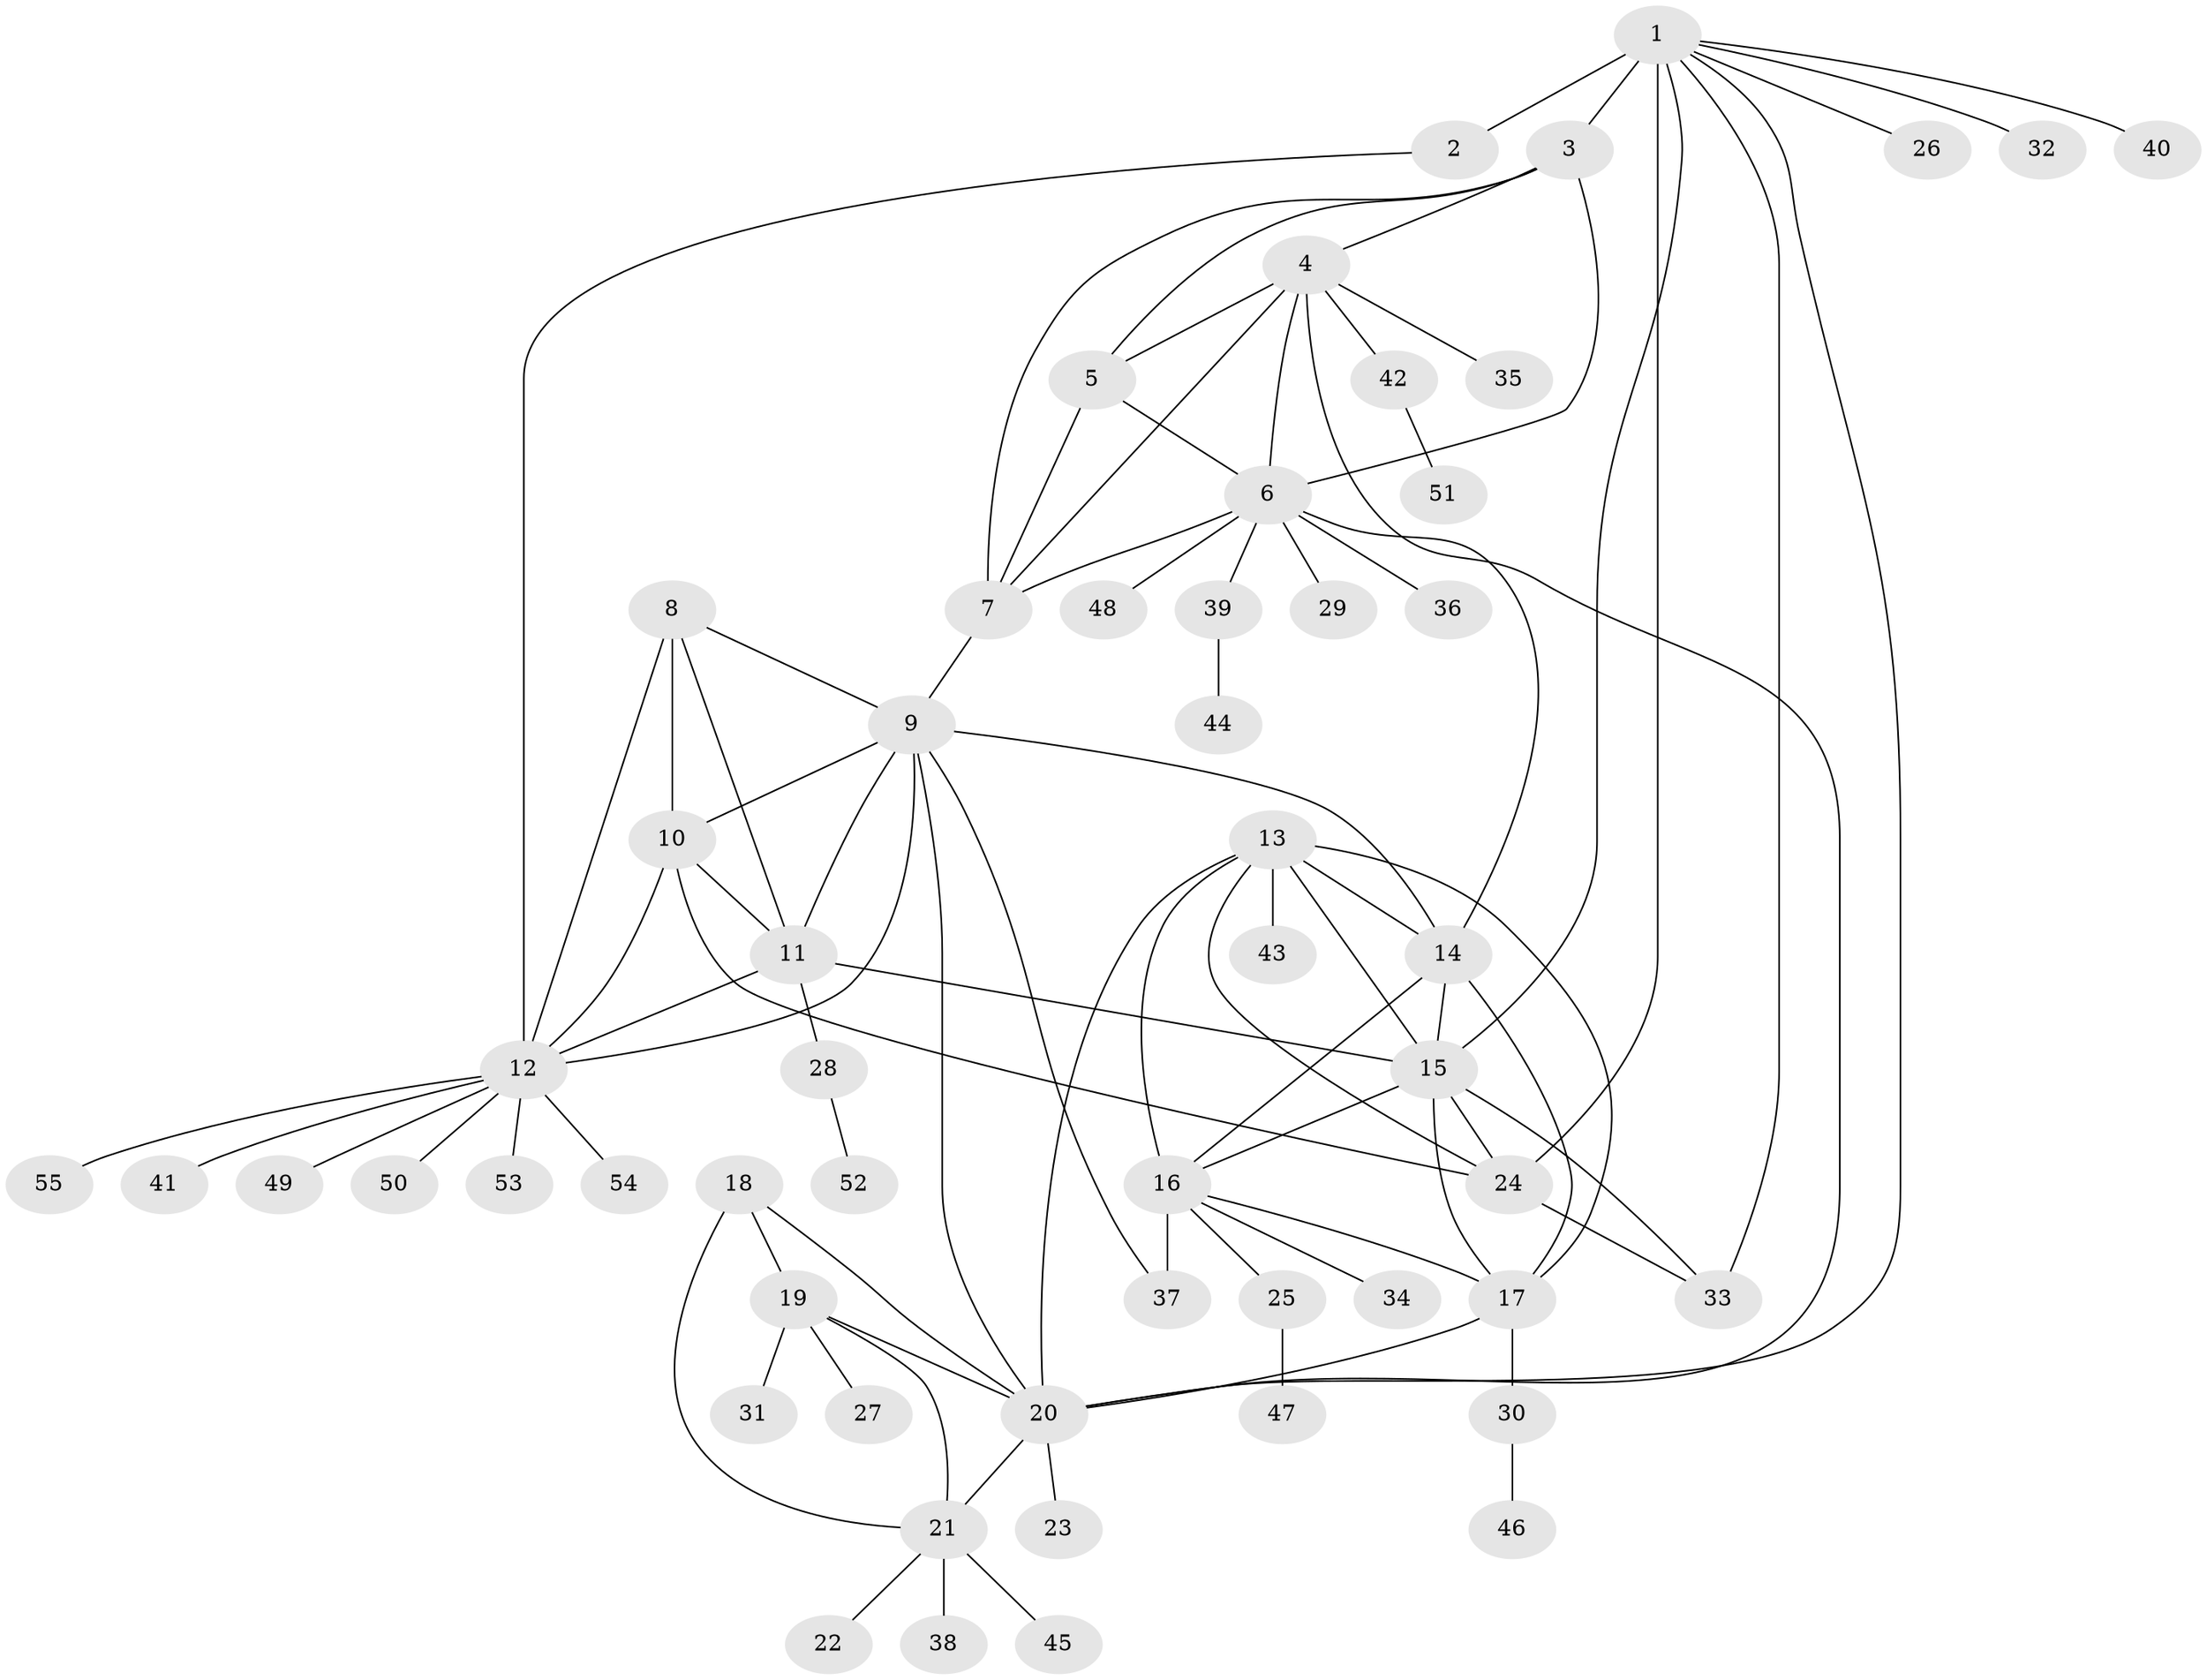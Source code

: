 // original degree distribution, {7: 0.05504587155963303, 11: 0.01834862385321101, 6: 0.05504587155963303, 4: 0.027522935779816515, 8: 0.009174311926605505, 5: 0.027522935779816515, 10: 0.009174311926605505, 9: 0.01834862385321101, 12: 0.009174311926605505, 13: 0.009174311926605505, 2: 0.1926605504587156, 3: 0.06422018348623854, 1: 0.5045871559633027}
// Generated by graph-tools (version 1.1) at 2025/37/03/09/25 02:37:38]
// undirected, 55 vertices, 89 edges
graph export_dot {
graph [start="1"]
  node [color=gray90,style=filled];
  1;
  2;
  3;
  4;
  5;
  6;
  7;
  8;
  9;
  10;
  11;
  12;
  13;
  14;
  15;
  16;
  17;
  18;
  19;
  20;
  21;
  22;
  23;
  24;
  25;
  26;
  27;
  28;
  29;
  30;
  31;
  32;
  33;
  34;
  35;
  36;
  37;
  38;
  39;
  40;
  41;
  42;
  43;
  44;
  45;
  46;
  47;
  48;
  49;
  50;
  51;
  52;
  53;
  54;
  55;
  1 -- 2 [weight=4.0];
  1 -- 3 [weight=1.0];
  1 -- 15 [weight=1.0];
  1 -- 20 [weight=1.0];
  1 -- 24 [weight=4.0];
  1 -- 26 [weight=1.0];
  1 -- 32 [weight=2.0];
  1 -- 33 [weight=1.0];
  1 -- 40 [weight=1.0];
  2 -- 12 [weight=1.0];
  3 -- 4 [weight=1.0];
  3 -- 5 [weight=1.0];
  3 -- 6 [weight=1.0];
  3 -- 7 [weight=1.0];
  4 -- 5 [weight=1.0];
  4 -- 6 [weight=1.0];
  4 -- 7 [weight=1.0];
  4 -- 20 [weight=1.0];
  4 -- 35 [weight=1.0];
  4 -- 42 [weight=1.0];
  5 -- 6 [weight=1.0];
  5 -- 7 [weight=1.0];
  6 -- 7 [weight=1.0];
  6 -- 14 [weight=1.0];
  6 -- 29 [weight=1.0];
  6 -- 36 [weight=1.0];
  6 -- 39 [weight=1.0];
  6 -- 48 [weight=1.0];
  7 -- 9 [weight=1.0];
  8 -- 9 [weight=1.0];
  8 -- 10 [weight=3.0];
  8 -- 11 [weight=1.0];
  8 -- 12 [weight=1.0];
  9 -- 10 [weight=1.0];
  9 -- 11 [weight=1.0];
  9 -- 12 [weight=1.0];
  9 -- 14 [weight=1.0];
  9 -- 20 [weight=1.0];
  9 -- 37 [weight=1.0];
  10 -- 11 [weight=1.0];
  10 -- 12 [weight=1.0];
  10 -- 24 [weight=1.0];
  11 -- 12 [weight=1.0];
  11 -- 15 [weight=1.0];
  11 -- 28 [weight=1.0];
  12 -- 41 [weight=1.0];
  12 -- 49 [weight=1.0];
  12 -- 50 [weight=1.0];
  12 -- 53 [weight=1.0];
  12 -- 54 [weight=1.0];
  12 -- 55 [weight=1.0];
  13 -- 14 [weight=1.0];
  13 -- 15 [weight=1.0];
  13 -- 16 [weight=1.0];
  13 -- 17 [weight=1.0];
  13 -- 20 [weight=1.0];
  13 -- 24 [weight=1.0];
  13 -- 43 [weight=2.0];
  14 -- 15 [weight=1.0];
  14 -- 16 [weight=1.0];
  14 -- 17 [weight=1.0];
  15 -- 16 [weight=1.0];
  15 -- 17 [weight=1.0];
  15 -- 24 [weight=1.0];
  15 -- 33 [weight=1.0];
  16 -- 17 [weight=1.0];
  16 -- 25 [weight=1.0];
  16 -- 34 [weight=1.0];
  16 -- 37 [weight=6.0];
  17 -- 20 [weight=1.0];
  17 -- 30 [weight=1.0];
  18 -- 19 [weight=1.0];
  18 -- 20 [weight=1.0];
  18 -- 21 [weight=3.0];
  19 -- 20 [weight=1.0];
  19 -- 21 [weight=2.0];
  19 -- 27 [weight=1.0];
  19 -- 31 [weight=1.0];
  20 -- 21 [weight=2.0];
  20 -- 23 [weight=1.0];
  21 -- 22 [weight=1.0];
  21 -- 38 [weight=1.0];
  21 -- 45 [weight=1.0];
  24 -- 33 [weight=1.0];
  25 -- 47 [weight=1.0];
  28 -- 52 [weight=1.0];
  30 -- 46 [weight=1.0];
  39 -- 44 [weight=1.0];
  42 -- 51 [weight=1.0];
}
